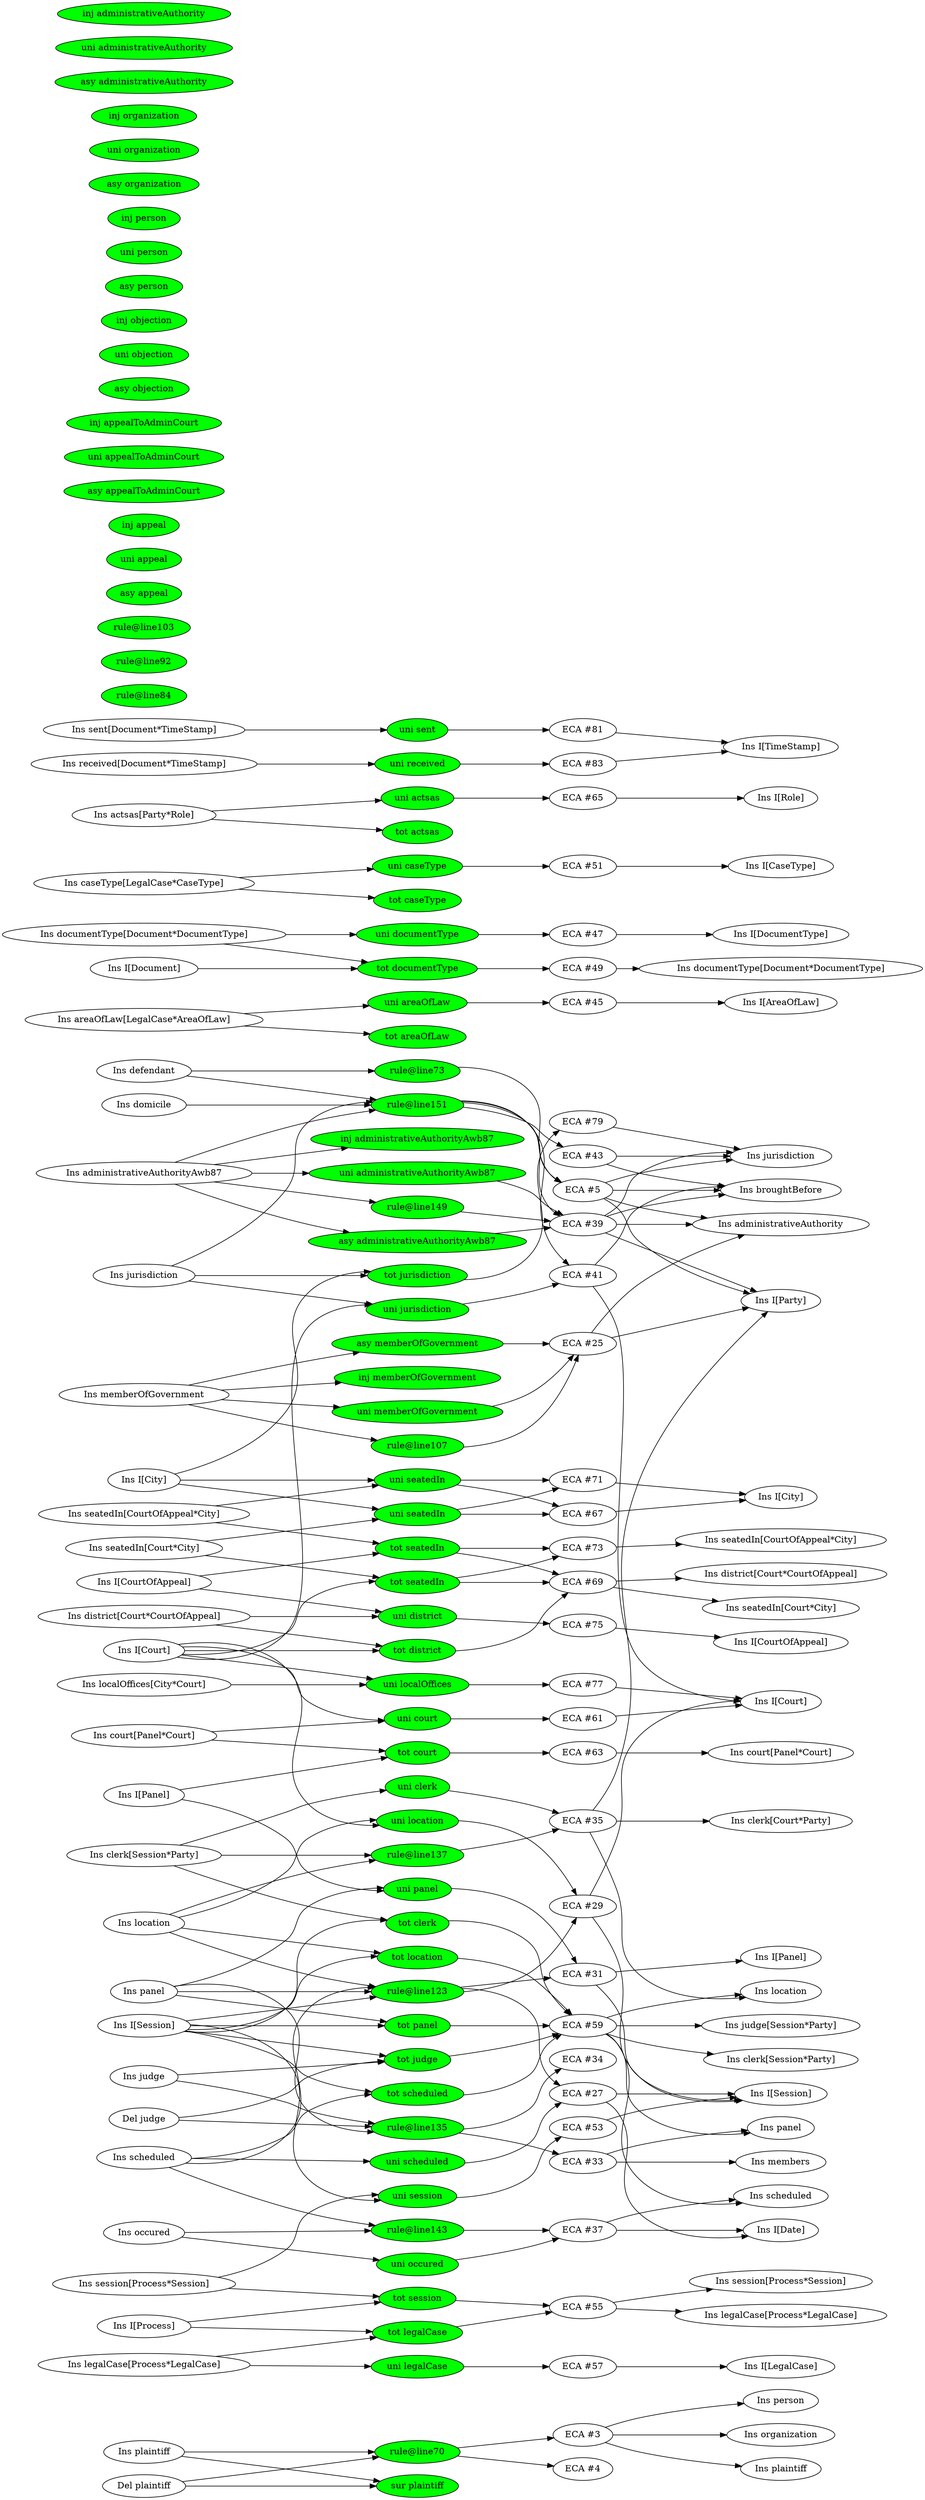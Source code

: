 digraph Switchboard {
graph [splines=true, rankdir=LR];
in_1 [label="Ins plaintiff"];
in_2 [label="Del plaintiff"];
in_3 [label="Ins defendant"];
in_4 [label="Ins memberOfGovernment"];
in_5 [label="Ins scheduled"];
in_6 [label="Ins location"];
in_7 [label="Ins panel"];
in_8 [label="Ins judge"];
in_9 [label="Del judge"];
in_10 [label="Ins clerk[Session*Party]"];
in_11 [label="Ins occured"];
in_12 [label="Ins administrativeAuthorityAwb87"];
in_13 [label="Ins jurisdiction"];
in_14 [label="Ins domicile"];
in_15 [label="Ins areaOfLaw[LegalCase*AreaOfLaw]"];
in_16 [label="Ins documentType[Document*DocumentType]"];
in_17 [label="Ins I[Document]"];
in_18 [label="Ins caseType[LegalCase*CaseType]"];
in_19 [label="Ins session[Process*Session]"];
in_20 [label="Ins I[Process]"];
in_21 [label="Ins legalCase[Process*LegalCase]"];
in_22 [label="Ins I[Session]"];
in_23 [label="Ins court[Panel*Court]"];
in_24 [label="Ins I[Panel]"];
in_25 [label="Ins actsas[Party*Role]"];
in_26 [label="Ins seatedIn[Court*City]"];
in_27 [label="Ins I[Court]"];
in_28 [label="Ins seatedIn[CourtOfAppeal*City]"];
in_29 [label="Ins I[CourtOfAppeal]"];
in_30 [label="Ins district[Court*CourtOfAppeal]"];
in_31 [label="Ins localOffices[City*Court]"];
in_32 [label="Ins I[City]"];
in_33 [label="Ins sent[Document*TimeStamp]"];
in_34 [label="Ins received[Document*TimeStamp]"];
cj_1 [style=filled, fillcolor=green, label="rule@line70"];
cj_2 [style=filled, fillcolor=green, label="rule@line73"];
cj_3 [style=filled, fillcolor=green, label="rule@line84"];
cj_4 [style=filled, fillcolor=green, label="rule@line92"];
cj_5 [style=filled, fillcolor=green, label="rule@line103"];
cj_6 [style=filled, fillcolor=green, label="rule@line107"];
cj_7 [style=filled, fillcolor=green, label="rule@line123"];
cj_8 [style=filled, fillcolor=green, label="rule@line135"];
cj_9 [style=filled, fillcolor=green, label="rule@line137"];
cj_10 [style=filled, fillcolor=green, label="rule@line143"];
cj_11 [style=filled, fillcolor=green, label="rule@line149"];
cj_12 [style=filled, fillcolor=green, label="rule@line151"];
cj_13 [style=filled, fillcolor=green, label="sur plaintiff"];
cj_14 [style=filled, fillcolor=green, label="uni areaOfLaw"];
cj_15 [style=filled, fillcolor=green, label="tot areaOfLaw"];
cj_16 [style=filled, fillcolor=green, label="uni documentType"];
cj_17 [style=filled, fillcolor=green, label="tot documentType"];
cj_18 [style=filled, fillcolor=green, label="uni caseType"];
cj_19 [style=filled, fillcolor=green, label="tot caseType"];
cj_20 [style=filled, fillcolor=green, label="asy appeal"];
cj_21 [style=filled, fillcolor=green, label="uni appeal"];
cj_22 [style=filled, fillcolor=green, label="inj appeal"];
cj_23 [style=filled, fillcolor=green, label="asy appealToAdminCourt"];
cj_24 [style=filled, fillcolor=green, label="uni appealToAdminCourt"];
cj_25 [style=filled, fillcolor=green, label="inj appealToAdminCourt"];
cj_26 [style=filled, fillcolor=green, label="asy objection"];
cj_27 [style=filled, fillcolor=green, label="uni objection"];
cj_28 [style=filled, fillcolor=green, label="inj objection"];
cj_29 [style=filled, fillcolor=green, label="asy person"];
cj_30 [style=filled, fillcolor=green, label="uni person"];
cj_31 [style=filled, fillcolor=green, label="inj person"];
cj_32 [style=filled, fillcolor=green, label="asy organization"];
cj_33 [style=filled, fillcolor=green, label="uni organization"];
cj_34 [style=filled, fillcolor=green, label="inj organization"];
cj_35 [style=filled, fillcolor=green, label="asy administrativeAuthority"];
cj_36 [style=filled, fillcolor=green, label="uni administrativeAuthority"];
cj_37 [style=filled, fillcolor=green, label="inj administrativeAuthority"];
cj_38 [style=filled, fillcolor=green, label="asy memberOfGovernment"];
cj_39 [style=filled, fillcolor=green, label="uni memberOfGovernment"];
cj_40 [style=filled, fillcolor=green, label="inj memberOfGovernment"];
cj_41 [style=filled, fillcolor=green, label="uni session"];
cj_42 [style=filled, fillcolor=green, label="tot session"];
cj_43 [style=filled, fillcolor=green, label="uni legalCase"];
cj_44 [style=filled, fillcolor=green, label="tot legalCase"];
cj_45 [style=filled, fillcolor=green, label="uni panel"];
cj_46 [style=filled, fillcolor=green, label="tot panel"];
cj_47 [style=filled, fillcolor=green, label="uni court"];
cj_48 [style=filled, fillcolor=green, label="tot court"];
cj_49 [style=filled, fillcolor=green, label="tot judge"];
cj_50 [style=filled, fillcolor=green, label="uni clerk"];
cj_51 [style=filled, fillcolor=green, label="tot clerk"];
cj_52 [style=filled, fillcolor=green, label="uni actsas"];
cj_53 [style=filled, fillcolor=green, label="tot actsas"];
cj_54 [style=filled, fillcolor=green, label="uni scheduled"];
cj_55 [style=filled, fillcolor=green, label="tot scheduled"];
cj_56 [style=filled, fillcolor=green, label="uni occured"];
cj_57 [style=filled, fillcolor=green, label="asy administrativeAuthorityAwb87"];
cj_58 [style=filled, fillcolor=green, label="uni administrativeAuthorityAwb87"];
cj_59 [style=filled, fillcolor=green, label="inj administrativeAuthorityAwb87"];
cj_60 [style=filled, fillcolor=green, label="uni seatedIn"];
cj_61 [style=filled, fillcolor=green, label="tot seatedIn"];
cj_62 [style=filled, fillcolor=green, label="uni seatedIn"];
cj_63 [style=filled, fillcolor=green, label="tot seatedIn"];
cj_64 [style=filled, fillcolor=green, label="uni location"];
cj_65 [style=filled, fillcolor=green, label="tot location"];
cj_66 [style=filled, fillcolor=green, label="uni district"];
cj_67 [style=filled, fillcolor=green, label="tot district"];
cj_68 [style=filled, fillcolor=green, label="uni localOffices"];
cj_69 [style=filled, fillcolor=green, label="uni jurisdiction"];
cj_70 [style=filled, fillcolor=green, label="tot jurisdiction"];
cj_71 [style=filled, fillcolor=green, label="uni sent"];
cj_72 [style=filled, fillcolor=green, label="uni received"];
eca_3 [label="ECA #3"];
eca_4 [label="ECA #4"];
eca_5 [label="ECA #5"];
eca_25 [label="ECA #25"];
eca_27 [label="ECA #27"];
eca_29 [label="ECA #29"];
eca_31 [label="ECA #31"];
eca_33 [label="ECA #33"];
eca_34 [label="ECA #34"];
eca_35 [label="ECA #35"];
eca_37 [label="ECA #37"];
eca_39 [label="ECA #39"];
eca_41 [label="ECA #41"];
eca_43 [label="ECA #43"];
eca_45 [label="ECA #45"];
eca_47 [label="ECA #47"];
eca_49 [label="ECA #49"];
eca_51 [label="ECA #51"];
eca_53 [label="ECA #53"];
eca_55 [label="ECA #55"];
eca_57 [label="ECA #57"];
eca_59 [label="ECA #59"];
eca_61 [label="ECA #61"];
eca_63 [label="ECA #63"];
eca_65 [label="ECA #65"];
eca_67 [label="ECA #67"];
eca_69 [label="ECA #69"];
eca_71 [label="ECA #71"];
eca_73 [label="ECA #73"];
eca_75 [label="ECA #75"];
eca_77 [label="ECA #77"];
eca_79 [label="ECA #79"];
eca_81 [label="ECA #81"];
eca_83 [label="ECA #83"];
out_1 [label="Ins person"];
out_2 [label="Ins organization"];
out_3 [label="Ins plaintiff"];
out_4 [label="Ins administrativeAuthority"];
out_5 [label="Ins I[Party]"];
out_6 [label="Ins broughtBefore"];
out_7 [label="Ins jurisdiction"];
out_8 [label="Ins I[Session]"];
out_9 [label="Ins I[Date]"];
out_10 [label="Ins I[Court]"];
out_11 [label="Ins I[Panel]"];
out_12 [label="Ins members"];
out_13 [label="Ins panel"];
out_14 [label="Ins clerk[Court*Party]"];
out_15 [label="Ins location"];
out_16 [label="Ins scheduled"];
out_17 [label="Ins I[AreaOfLaw]"];
out_18 [label="Ins I[DocumentType]"];
out_19 [label="Ins documentType[Document*DocumentType]"];
out_20 [label="Ins I[CaseType]"];
out_21 [label="Ins session[Process*Session]"];
out_22 [label="Ins legalCase[Process*LegalCase]"];
out_23 [label="Ins I[LegalCase]"];
out_24 [label="Ins judge[Session*Party]"];
out_25 [label="Ins clerk[Session*Party]"];
out_26 [label="Ins court[Panel*Court]"];
out_27 [label="Ins I[Role]"];
out_28 [label="Ins I[City]"];
out_29 [label="Ins seatedIn[Court*City]"];
out_30 [label="Ins district[Court*CourtOfAppeal]"];
out_31 [label="Ins seatedIn[CourtOfAppeal*City]"];
out_32 [label="Ins I[CourtOfAppeal]"];
out_33 [label="Ins I[TimeStamp]"];
in_1 -> cj_1;
in_2 -> cj_1;
in_3 -> cj_2;
in_4 -> cj_6;
in_5 -> cj_7;
in_6 -> cj_7;
in_7 -> cj_7;
in_22 -> cj_7;
in_7 -> cj_8;
in_8 -> cj_8;
in_9 -> cj_8;
in_6 -> cj_9;
in_10 -> cj_9;
in_5 -> cj_10;
in_11 -> cj_10;
in_12 -> cj_11;
in_3 -> cj_12;
in_12 -> cj_12;
in_13 -> cj_12;
in_14 -> cj_12;
in_1 -> cj_13;
in_2 -> cj_13;
in_15 -> cj_14;
in_15 -> cj_15;
in_16 -> cj_16;
in_16 -> cj_17;
in_17 -> cj_17;
in_18 -> cj_18;
in_18 -> cj_19;
in_4 -> cj_38;
in_4 -> cj_39;
in_4 -> cj_40;
in_19 -> cj_41;
in_22 -> cj_41;
in_19 -> cj_42;
in_20 -> cj_42;
in_21 -> cj_43;
in_20 -> cj_44;
in_21 -> cj_44;
in_7 -> cj_45;
in_24 -> cj_45;
in_7 -> cj_46;
in_22 -> cj_46;
in_23 -> cj_47;
in_27 -> cj_47;
in_23 -> cj_48;
in_24 -> cj_48;
in_8 -> cj_49;
in_9 -> cj_49;
in_22 -> cj_49;
in_10 -> cj_50;
in_10 -> cj_51;
in_22 -> cj_51;
in_25 -> cj_52;
in_25 -> cj_53;
in_5 -> cj_54;
in_5 -> cj_55;
in_22 -> cj_55;
in_11 -> cj_56;
in_12 -> cj_57;
in_12 -> cj_58;
in_12 -> cj_59;
in_26 -> cj_60;
in_32 -> cj_60;
in_26 -> cj_61;
in_27 -> cj_61;
in_28 -> cj_62;
in_32 -> cj_62;
in_28 -> cj_63;
in_29 -> cj_63;
in_6 -> cj_64;
in_27 -> cj_64;
in_6 -> cj_65;
in_22 -> cj_65;
in_29 -> cj_66;
in_30 -> cj_66;
in_27 -> cj_67;
in_30 -> cj_67;
in_27 -> cj_68;
in_31 -> cj_68;
in_13 -> cj_69;
in_27 -> cj_69;
in_13 -> cj_70;
in_32 -> cj_70;
in_33 -> cj_71;
in_34 -> cj_72;
cj_1 -> eca_3;
cj_1 -> eca_4;
cj_2 -> eca_5;
cj_6 -> eca_25;
cj_7 -> eca_27;
cj_7 -> eca_29;
cj_7 -> eca_31;
cj_8 -> eca_33;
cj_8 -> eca_34;
cj_9 -> eca_35;
cj_10 -> eca_37;
cj_11 -> eca_39;
cj_12 -> eca_5;
cj_12 -> eca_39;
cj_12 -> eca_41;
cj_12 -> eca_43;
cj_14 -> eca_45;
cj_16 -> eca_47;
cj_17 -> eca_49;
cj_18 -> eca_51;
cj_38 -> eca_25;
cj_39 -> eca_25;
cj_41 -> eca_53;
cj_42 -> eca_55;
cj_43 -> eca_57;
cj_44 -> eca_55;
cj_45 -> eca_31;
cj_46 -> eca_59;
cj_47 -> eca_61;
cj_48 -> eca_63;
cj_49 -> eca_59;
cj_50 -> eca_35;
cj_51 -> eca_59;
cj_52 -> eca_65;
cj_54 -> eca_27;
cj_55 -> eca_59;
cj_56 -> eca_37;
cj_57 -> eca_39;
cj_58 -> eca_39;
cj_60 -> eca_67;
cj_60 -> eca_71;
cj_61 -> eca_69;
cj_61 -> eca_73;
cj_62 -> eca_67;
cj_62 -> eca_71;
cj_63 -> eca_69;
cj_63 -> eca_73;
cj_64 -> eca_29;
cj_65 -> eca_59;
cj_66 -> eca_75;
cj_67 -> eca_69;
cj_68 -> eca_77;
cj_69 -> eca_41;
cj_70 -> eca_79;
cj_71 -> eca_81;
cj_72 -> eca_83;
eca_3 -> out_1;
eca_3 -> out_2;
eca_3 -> out_3;
eca_5 -> out_4;
eca_5 -> out_5;
eca_5 -> out_6;
eca_5 -> out_7;
eca_25 -> out_4;
eca_25 -> out_5;
eca_27 -> out_8;
eca_27 -> out_9;
eca_29 -> out_8;
eca_29 -> out_10;
eca_31 -> out_8;
eca_31 -> out_11;
eca_33 -> out_12;
eca_33 -> out_13;
eca_35 -> out_14;
eca_35 -> out_15;
eca_35 -> out_5;
eca_37 -> out_16;
eca_37 -> out_9;
eca_39 -> out_4;
eca_39 -> out_5;
eca_39 -> out_6;
eca_39 -> out_7;
eca_41 -> out_6;
eca_41 -> out_10;
eca_43 -> out_6;
eca_43 -> out_7;
eca_45 -> out_17;
eca_47 -> out_18;
eca_49 -> out_19;
eca_51 -> out_20;
eca_53 -> out_8;
eca_55 -> out_21;
eca_55 -> out_22;
eca_57 -> out_23;
eca_59 -> out_13;
eca_59 -> out_24;
eca_59 -> out_25;
eca_59 -> out_16;
eca_59 -> out_15;
eca_61 -> out_10;
eca_63 -> out_26;
eca_65 -> out_27;
eca_67 -> out_28;
eca_69 -> out_29;
eca_69 -> out_30;
eca_71 -> out_28;
eca_73 -> out_31;
eca_75 -> out_32;
eca_77 -> out_10;
eca_79 -> out_7;
eca_81 -> out_33;
eca_83 -> out_33;
}